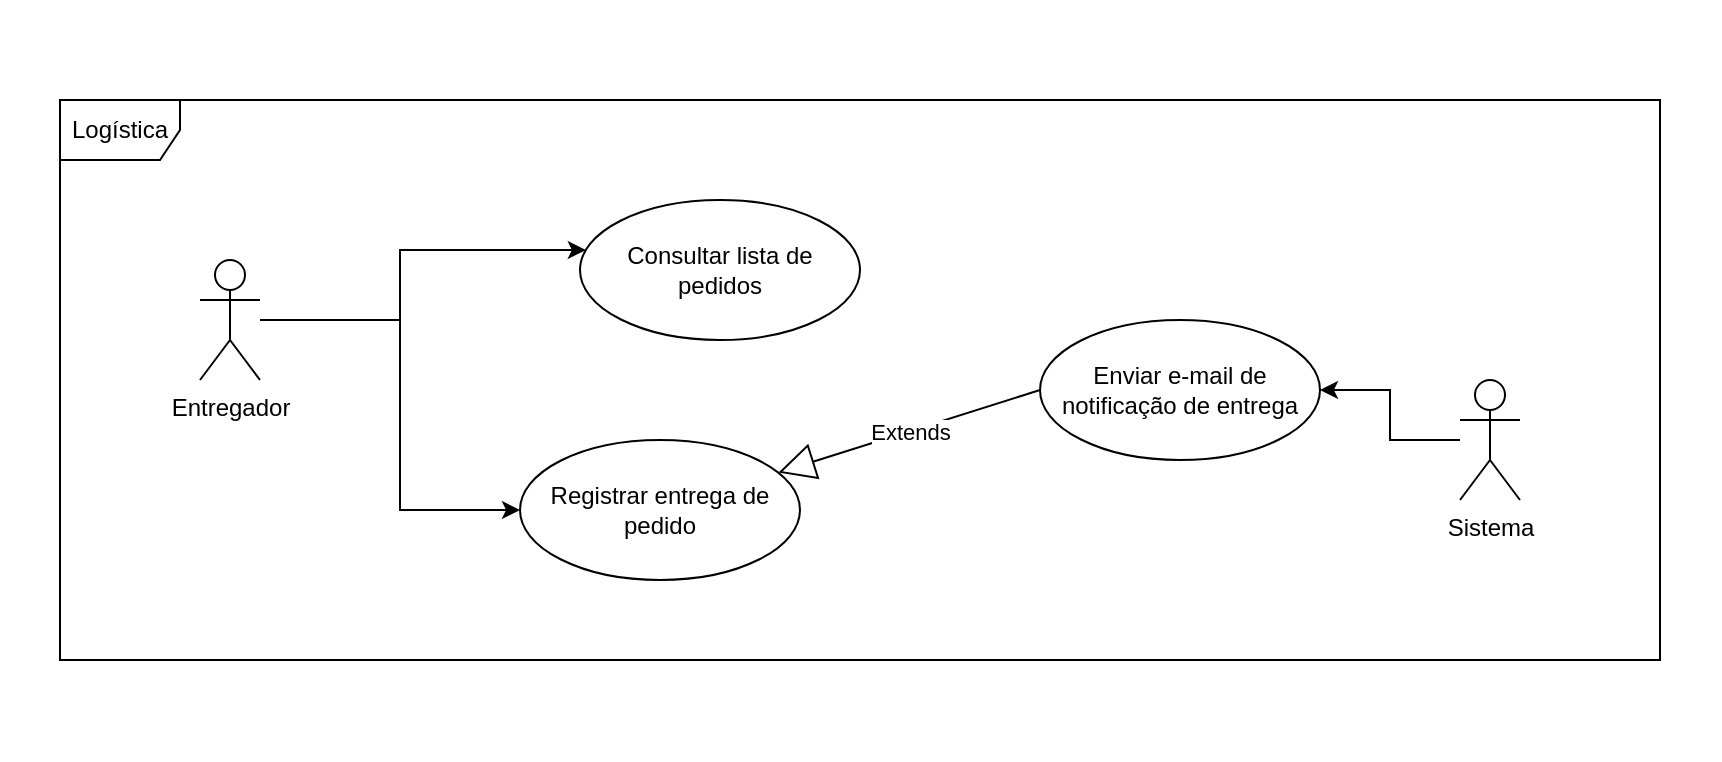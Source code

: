 <mxfile version="14.5.1" type="device" pages="3"><diagram id="OIJEcE-S6tIncI8lCM_F" name="Casos de uso"><mxGraphModel dx="1310" dy="639" grid="1" gridSize="10" guides="1" tooltips="1" connect="1" arrows="1" fold="1" page="1" pageScale="1" pageWidth="1169" pageHeight="827" math="0" shadow="0"><root><mxCell id="0"/><mxCell id="1" parent="0"/><mxCell id="fCjv0VnKyrSGMZx93pz_-12" value="" style="rounded=0;whiteSpace=wrap;html=1;strokeColor=none;" vertex="1" parent="1"><mxGeometry x="40" y="100" width="860" height="380" as="geometry"/></mxCell><mxCell id="fCjv0VnKyrSGMZx93pz_-8" value="Logística" style="shape=umlFrame;whiteSpace=wrap;html=1;" vertex="1" parent="1"><mxGeometry x="70" y="150" width="800" height="280" as="geometry"/></mxCell><mxCell id="fCjv0VnKyrSGMZx93pz_-5" style="edgeStyle=orthogonalEdgeStyle;rounded=0;orthogonalLoop=1;jettySize=auto;html=1;" edge="1" parent="1" source="fCjv0VnKyrSGMZx93pz_-1" target="fCjv0VnKyrSGMZx93pz_-2"><mxGeometry relative="1" as="geometry"><Array as="points"><mxPoint x="240" y="260"/><mxPoint x="240" y="225"/></Array></mxGeometry></mxCell><mxCell id="fCjv0VnKyrSGMZx93pz_-6" style="edgeStyle=orthogonalEdgeStyle;rounded=0;orthogonalLoop=1;jettySize=auto;html=1;entryX=0;entryY=0.5;entryDx=0;entryDy=0;" edge="1" parent="1" source="fCjv0VnKyrSGMZx93pz_-1" target="fCjv0VnKyrSGMZx93pz_-3"><mxGeometry relative="1" as="geometry"><Array as="points"><mxPoint x="240" y="260"/><mxPoint x="240" y="355"/></Array></mxGeometry></mxCell><mxCell id="fCjv0VnKyrSGMZx93pz_-1" value="Entregador" style="shape=umlActor;verticalLabelPosition=bottom;verticalAlign=top;html=1;" vertex="1" parent="1"><mxGeometry x="140" y="230" width="30" height="60" as="geometry"/></mxCell><mxCell id="fCjv0VnKyrSGMZx93pz_-2" value="Consultar lista de pedidos" style="ellipse;whiteSpace=wrap;html=1;" vertex="1" parent="1"><mxGeometry x="330" y="200" width="140" height="70" as="geometry"/></mxCell><mxCell id="fCjv0VnKyrSGMZx93pz_-3" value="Registrar entrega de pedido" style="ellipse;whiteSpace=wrap;html=1;" vertex="1" parent="1"><mxGeometry x="300" y="320" width="140" height="70" as="geometry"/></mxCell><mxCell id="fCjv0VnKyrSGMZx93pz_-4" value="Enviar e-mail de notificação de entrega" style="ellipse;whiteSpace=wrap;html=1;" vertex="1" parent="1"><mxGeometry x="560" y="260" width="140" height="70" as="geometry"/></mxCell><mxCell id="fCjv0VnKyrSGMZx93pz_-9" value="Extends" style="endArrow=block;endSize=16;endFill=0;html=1;exitX=0;exitY=0.5;exitDx=0;exitDy=0;" edge="1" parent="1" source="fCjv0VnKyrSGMZx93pz_-4" target="fCjv0VnKyrSGMZx93pz_-3"><mxGeometry width="160" relative="1" as="geometry"><mxPoint x="500" y="380" as="sourcePoint"/><mxPoint x="370" y="530" as="targetPoint"/></mxGeometry></mxCell><mxCell id="fCjv0VnKyrSGMZx93pz_-11" style="edgeStyle=orthogonalEdgeStyle;rounded=0;orthogonalLoop=1;jettySize=auto;html=1;entryX=1;entryY=0.5;entryDx=0;entryDy=0;" edge="1" parent="1" source="fCjv0VnKyrSGMZx93pz_-10" target="fCjv0VnKyrSGMZx93pz_-4"><mxGeometry relative="1" as="geometry"/></mxCell><mxCell id="fCjv0VnKyrSGMZx93pz_-10" value="Sistema" style="shape=umlActor;verticalLabelPosition=bottom;verticalAlign=top;html=1;" vertex="1" parent="1"><mxGeometry x="770" y="290" width="30" height="60" as="geometry"/></mxCell></root></mxGraphModel></diagram><diagram id="f0Esxg437aY4hBrc2mkw" name="Componentes"><mxGraphModel dx="1572" dy="767" grid="1" gridSize="10" guides="1" tooltips="1" connect="1" arrows="1" fold="1" page="1" pageScale="1" pageWidth="1169" pageHeight="827" math="0" shadow="0"><root><mxCell id="XNM05asR3itKIWe3H2-n-0"/><mxCell id="XNM05asR3itKIWe3H2-n-1" parent="XNM05asR3itKIWe3H2-n-0"/><mxCell id="agsGahUY-biNPyNosB7k-0" value="" style="rounded=0;whiteSpace=wrap;html=1;strokeColor=none;" vertex="1" parent="XNM05asR3itKIWe3H2-n-1"><mxGeometry x="20" y="210" width="740" height="310" as="geometry"/></mxCell><mxCell id="i-ZSKLQXr4qi-jiGxZz_-0" value="logistica" style="shape=umlFrame;whiteSpace=wrap;html=1;" vertex="1" parent="XNM05asR3itKIWe3H2-n-1"><mxGeometry x="80" y="240" width="620" height="230" as="geometry"/></mxCell><mxCell id="0kkrecd6WIhxv9JgFtEH-0" value="Gestão&#10;de Pedidos em Logística" style="shape=module;align=left;spacingLeft=20;align=center;verticalAlign=top;" vertex="1" parent="XNM05asR3itKIWe3H2-n-1"><mxGeometry x="120" y="300" width="220" height="110" as="geometry"/></mxCell><mxCell id="0kkrecd6WIhxv9JgFtEH-1" value="Envio&#10;de E-mails" style="shape=module;align=left;spacingLeft=20;align=center;verticalAlign=top;" vertex="1" parent="XNM05asR3itKIWe3H2-n-1"><mxGeometry x="460" y="313.75" width="180" height="82.5" as="geometry"/></mxCell></root></mxGraphModel></diagram><diagram id="c6QBNTg36czez2vKoMFW" name="Modelo de dados"><mxGraphModel dx="2246" dy="1096" grid="1" gridSize="10" guides="1" tooltips="1" connect="1" arrows="1" fold="1" page="1" pageScale="1" pageWidth="1169" pageHeight="827" math="0" shadow="0"><root><mxCell id="AXxZAahPB263d-aWGpEF-0"/><mxCell id="AXxZAahPB263d-aWGpEF-1" parent="AXxZAahPB263d-aWGpEF-0"/><mxCell id="yHd-gLZR7viz_2fd2K6I-1" value="" style="rounded=0;whiteSpace=wrap;html=1;strokeColor=none;" vertex="1" parent="AXxZAahPB263d-aWGpEF-1"><mxGeometry x="80" y="70" width="730" height="1030" as="geometry"/></mxCell><mxCell id="m1czdqpcdwgKhe1FyL-c-0" value="email" style="shape=umlFrame;whiteSpace=wrap;html=1;" vertex="1" parent="AXxZAahPB263d-aWGpEF-1"><mxGeometry x="160" y="760" width="570" height="300" as="geometry"/></mxCell><mxCell id="m1czdqpcdwgKhe1FyL-c-7" style="edgeStyle=orthogonalEdgeStyle;rounded=0;orthogonalLoop=1;jettySize=auto;html=1;startArrow=diamond;startFill=1;endArrow=classic;endFill=1;strokeWidth=2;" edge="1" parent="AXxZAahPB263d-aWGpEF-1" source="Xb_jw-zj6qfTWIrtMjIj-0" target="m1czdqpcdwgKhe1FyL-c-1"><mxGeometry relative="1" as="geometry"/></mxCell><mxCell id="Xb_jw-zj6qfTWIrtMjIj-0" value="PedidoLogistica" style="swimlane;fontStyle=0;childLayout=stackLayout;horizontal=1;startSize=26;fillColor=none;horizontalStack=0;resizeParent=1;resizeParentMax=0;resizeLast=0;collapsible=1;marginBottom=0;" vertex="1" parent="AXxZAahPB263d-aWGpEF-1"><mxGeometry x="220" y="200" width="140" height="104" as="geometry"/></mxCell><mxCell id="Xb_jw-zj6qfTWIrtMjIj-1" value="+ idPedido: long" style="text;strokeColor=none;fillColor=none;align=left;verticalAlign=top;spacingLeft=4;spacingRight=4;overflow=hidden;rotatable=0;points=[[0,0.5],[1,0.5]];portConstraint=eastwest;" vertex="1" parent="Xb_jw-zj6qfTWIrtMjIj-0"><mxGeometry y="26" width="140" height="26" as="geometry"/></mxCell><mxCell id="m1czdqpcdwgKhe1FyL-c-11" value="+ emailContato: String" style="text;strokeColor=none;fillColor=none;align=left;verticalAlign=top;spacingLeft=4;spacingRight=4;overflow=hidden;rotatable=0;points=[[0,0.5],[1,0.5]];portConstraint=eastwest;" vertex="1" parent="Xb_jw-zj6qfTWIrtMjIj-0"><mxGeometry y="52" width="140" height="26" as="geometry"/></mxCell><mxCell id="m1czdqpcdwgKhe1FyL-c-10" value="+ foneContato: String" style="text;strokeColor=none;fillColor=none;align=left;verticalAlign=top;spacingLeft=4;spacingRight=4;overflow=hidden;rotatable=0;points=[[0,0.5],[1,0.5]];portConstraint=eastwest;" vertex="1" parent="Xb_jw-zj6qfTWIrtMjIj-0"><mxGeometry y="78" width="140" height="26" as="geometry"/></mxCell><mxCell id="Xb_jw-zj6qfTWIrtMjIj-16" style="edgeStyle=orthogonalEdgeStyle;rounded=0;orthogonalLoop=1;jettySize=auto;html=1;startArrow=block;startFill=0;endArrow=none;endFill=0;strokeWidth=2;" edge="1" parent="AXxZAahPB263d-aWGpEF-1" source="Xb_jw-zj6qfTWIrtMjIj-6" target="Xb_jw-zj6qfTWIrtMjIj-10"><mxGeometry relative="1" as="geometry"/></mxCell><mxCell id="Xb_jw-zj6qfTWIrtMjIj-6" value="MovimentoLogistica" style="swimlane;fontStyle=0;childLayout=stackLayout;horizontal=1;startSize=26;fillColor=none;horizontalStack=0;resizeParent=1;resizeParentMax=0;resizeLast=0;collapsible=1;marginBottom=0;" vertex="1" parent="AXxZAahPB263d-aWGpEF-1"><mxGeometry x="510" y="246" width="170" height="130" as="geometry"/></mxCell><mxCell id="Xb_jw-zj6qfTWIrtMjIj-7" value="+ idMovimentoLogistica: long" style="text;strokeColor=none;fillColor=none;align=left;verticalAlign=top;spacingLeft=4;spacingRight=4;overflow=hidden;rotatable=0;points=[[0,0.5],[1,0.5]];portConstraint=eastwest;" vertex="1" parent="Xb_jw-zj6qfTWIrtMjIj-6"><mxGeometry y="26" width="170" height="26" as="geometry"/></mxCell><mxCell id="Xb_jw-zj6qfTWIrtMjIj-14" value="+ idPedido: long" style="text;strokeColor=none;fillColor=none;align=left;verticalAlign=top;spacingLeft=4;spacingRight=4;overflow=hidden;rotatable=0;points=[[0,0.5],[1,0.5]];portConstraint=eastwest;" vertex="1" parent="Xb_jw-zj6qfTWIrtMjIj-6"><mxGeometry y="52" width="170" height="26" as="geometry"/></mxCell><mxCell id="Xb_jw-zj6qfTWIrtMjIj-8" value="+ tipoMovimento: String" style="text;strokeColor=none;fillColor=none;align=left;verticalAlign=top;spacingLeft=4;spacingRight=4;overflow=hidden;rotatable=0;points=[[0,0.5],[1,0.5]];portConstraint=eastwest;" vertex="1" parent="Xb_jw-zj6qfTWIrtMjIj-6"><mxGeometry y="78" width="170" height="26" as="geometry"/></mxCell><mxCell id="yHd-gLZR7viz_2fd2K6I-2" value="+ dtMovimento: Date" style="text;strokeColor=none;fillColor=none;align=left;verticalAlign=top;spacingLeft=4;spacingRight=4;overflow=hidden;rotatable=0;points=[[0,0.5],[1,0.5]];portConstraint=eastwest;" vertex="1" parent="Xb_jw-zj6qfTWIrtMjIj-6"><mxGeometry y="104" width="170" height="26" as="geometry"/></mxCell><mxCell id="Xb_jw-zj6qfTWIrtMjIj-10" value="Entrega" style="swimlane;fontStyle=0;childLayout=stackLayout;horizontal=1;startSize=26;fillColor=none;horizontalStack=0;resizeParent=1;resizeParentMax=0;resizeLast=0;collapsible=1;marginBottom=0;" vertex="1" parent="AXxZAahPB263d-aWGpEF-1"><mxGeometry x="512.5" y="470" width="165" height="78" as="geometry"/></mxCell><mxCell id="Xb_jw-zj6qfTWIrtMjIj-11" value="+ idMovimentoLogistica: long" style="text;strokeColor=none;fillColor=none;align=left;verticalAlign=top;spacingLeft=4;spacingRight=4;overflow=hidden;rotatable=0;points=[[0,0.5],[1,0.5]];portConstraint=eastwest;" vertex="1" parent="Xb_jw-zj6qfTWIrtMjIj-10"><mxGeometry y="26" width="165" height="26" as="geometry"/></mxCell><mxCell id="Xb_jw-zj6qfTWIrtMjIj-12" value="+ cpfRecebedor: String" style="text;strokeColor=none;fillColor=none;align=left;verticalAlign=top;spacingLeft=4;spacingRight=4;overflow=hidden;rotatable=0;points=[[0,0.5],[1,0.5]];portConstraint=eastwest;" vertex="1" parent="Xb_jw-zj6qfTWIrtMjIj-10"><mxGeometry y="52" width="165" height="26" as="geometry"/></mxCell><mxCell id="Xb_jw-zj6qfTWIrtMjIj-15" style="edgeStyle=orthogonalEdgeStyle;rounded=0;orthogonalLoop=1;jettySize=auto;html=1;startArrow=diamond;startFill=0;strokeWidth=2;" edge="1" parent="AXxZAahPB263d-aWGpEF-1" source="Xb_jw-zj6qfTWIrtMjIj-1" target="Xb_jw-zj6qfTWIrtMjIj-6"><mxGeometry relative="1" as="geometry"/></mxCell><mxCell id="Xb_jw-zj6qfTWIrtMjIj-17" value="Especialização" style="text;html=1;strokeColor=none;fillColor=none;align=center;verticalAlign=middle;whiteSpace=wrap;rounded=0;" vertex="1" parent="AXxZAahPB263d-aWGpEF-1"><mxGeometry x="590" y="420" width="100" height="20" as="geometry"/></mxCell><mxCell id="Xb_jw-zj6qfTWIrtMjIj-18" value="Agregação" style="text;html=1;strokeColor=none;fillColor=none;align=center;verticalAlign=middle;whiteSpace=wrap;rounded=0;" vertex="1" parent="AXxZAahPB263d-aWGpEF-1"><mxGeometry x="380" y="310" width="80" height="20" as="geometry"/></mxCell><mxCell id="yHd-gLZR7viz_2fd2K6I-0" value="gestao-logistica" style="shape=umlFrame;whiteSpace=wrap;html=1;" vertex="1" parent="AXxZAahPB263d-aWGpEF-1"><mxGeometry x="160" y="130" width="570" height="609" as="geometry"/></mxCell><mxCell id="LIOxoYkf5FdFABC83ksh-0" value="Email" style="swimlane;fontStyle=0;childLayout=stackLayout;horizontal=1;startSize=26;fillColor=none;horizontalStack=0;resizeParent=1;resizeParentMax=0;resizeLast=0;collapsible=1;marginBottom=0;" vertex="1" parent="AXxZAahPB263d-aWGpEF-1"><mxGeometry x="270" y="790" width="140" height="234" as="geometry"/></mxCell><mxCell id="LIOxoYkf5FdFABC83ksh-1" value="+ idEmail: long" style="text;strokeColor=none;fillColor=none;align=left;verticalAlign=top;spacingLeft=4;spacingRight=4;overflow=hidden;rotatable=0;points=[[0,0.5],[1,0.5]];portConstraint=eastwest;" vertex="1" parent="LIOxoYkf5FdFABC83ksh-0"><mxGeometry y="26" width="140" height="26" as="geometry"/></mxCell><mxCell id="LIOxoYkf5FdFABC83ksh-8" value="+ from: String" style="text;strokeColor=none;fillColor=none;align=left;verticalAlign=top;spacingLeft=4;spacingRight=4;overflow=hidden;rotatable=0;points=[[0,0.5],[1,0.5]];portConstraint=eastwest;" vertex="1" parent="LIOxoYkf5FdFABC83ksh-0"><mxGeometry y="52" width="140" height="26" as="geometry"/></mxCell><mxCell id="LIOxoYkf5FdFABC83ksh-2" value="+ to: String" style="text;strokeColor=none;fillColor=none;align=left;verticalAlign=top;spacingLeft=4;spacingRight=4;overflow=hidden;rotatable=0;points=[[0,0.5],[1,0.5]];portConstraint=eastwest;" vertex="1" parent="LIOxoYkf5FdFABC83ksh-0"><mxGeometry y="78" width="140" height="26" as="geometry"/></mxCell><mxCell id="LIOxoYkf5FdFABC83ksh-3" value="+ cc: String" style="text;strokeColor=none;fillColor=none;align=left;verticalAlign=top;spacingLeft=4;spacingRight=4;overflow=hidden;rotatable=0;points=[[0,0.5],[1,0.5]];portConstraint=eastwest;" vertex="1" parent="LIOxoYkf5FdFABC83ksh-0"><mxGeometry y="104" width="140" height="26" as="geometry"/></mxCell><mxCell id="LIOxoYkf5FdFABC83ksh-5" value="+ cco: String" style="text;strokeColor=none;fillColor=none;align=left;verticalAlign=top;spacingLeft=4;spacingRight=4;overflow=hidden;rotatable=0;points=[[0,0.5],[1,0.5]];portConstraint=eastwest;" vertex="1" parent="LIOxoYkf5FdFABC83ksh-0"><mxGeometry y="130" width="140" height="26" as="geometry"/></mxCell><mxCell id="LIOxoYkf5FdFABC83ksh-6" value="+ dtEmail: Date" style="text;strokeColor=none;fillColor=none;align=left;verticalAlign=top;spacingLeft=4;spacingRight=4;overflow=hidden;rotatable=0;points=[[0,0.5],[1,0.5]];portConstraint=eastwest;" vertex="1" parent="LIOxoYkf5FdFABC83ksh-0"><mxGeometry y="156" width="140" height="26" as="geometry"/></mxCell><mxCell id="LIOxoYkf5FdFABC83ksh-7" value="+ subject: String" style="text;strokeColor=none;fillColor=none;align=left;verticalAlign=top;spacingLeft=4;spacingRight=4;overflow=hidden;rotatable=0;points=[[0,0.5],[1,0.5]];portConstraint=eastwest;" vertex="1" parent="LIOxoYkf5FdFABC83ksh-0"><mxGeometry y="182" width="140" height="26" as="geometry"/></mxCell><mxCell id="LIOxoYkf5FdFABC83ksh-4" value="+ body: String" style="text;strokeColor=none;fillColor=none;align=left;verticalAlign=top;spacingLeft=4;spacingRight=4;overflow=hidden;rotatable=0;points=[[0,0.5],[1,0.5]];portConstraint=eastwest;" vertex="1" parent="LIOxoYkf5FdFABC83ksh-0"><mxGeometry y="208" width="140" height="26" as="geometry"/></mxCell><mxCell id="LIOxoYkf5FdFABC83ksh-9" value="MovLogisticaEmail" style="swimlane;fontStyle=0;childLayout=stackLayout;horizontal=1;startSize=26;fillColor=none;horizontalStack=0;resizeParent=1;resizeParentMax=0;resizeLast=0;collapsible=1;marginBottom=0;" vertex="1" parent="AXxZAahPB263d-aWGpEF-1"><mxGeometry x="220" y="610" width="190" height="78" as="geometry"/></mxCell><mxCell id="LIOxoYkf5FdFABC83ksh-10" value="+ idMovimentoLogistica: long" style="text;strokeColor=none;fillColor=none;align=left;verticalAlign=top;spacingLeft=4;spacingRight=4;overflow=hidden;rotatable=0;points=[[0,0.5],[1,0.5]];portConstraint=eastwest;" vertex="1" parent="LIOxoYkf5FdFABC83ksh-9"><mxGeometry y="26" width="190" height="26" as="geometry"/></mxCell><mxCell id="LIOxoYkf5FdFABC83ksh-12" value="+ idEmail: long" style="text;strokeColor=none;fillColor=none;align=left;verticalAlign=top;spacingLeft=4;spacingRight=4;overflow=hidden;rotatable=0;points=[[0,0.5],[1,0.5]];portConstraint=eastwest;" vertex="1" parent="LIOxoYkf5FdFABC83ksh-9"><mxGeometry y="52" width="190" height="26" as="geometry"/></mxCell><mxCell id="m1czdqpcdwgKhe1FyL-c-1" value="EnderecoEntrega" style="swimlane;fontStyle=0;childLayout=stackLayout;horizontal=1;startSize=26;fillColor=none;horizontalStack=0;resizeParent=1;resizeParentMax=0;resizeLast=0;collapsible=1;marginBottom=0;" vertex="1" parent="AXxZAahPB263d-aWGpEF-1"><mxGeometry x="220" y="398" width="140" height="182" as="geometry"/></mxCell><mxCell id="m1czdqpcdwgKhe1FyL-c-8" value="+ idEndereco: String" style="text;strokeColor=none;fillColor=none;align=left;verticalAlign=top;spacingLeft=4;spacingRight=4;overflow=hidden;rotatable=0;points=[[0,0.5],[1,0.5]];portConstraint=eastwest;" vertex="1" parent="m1czdqpcdwgKhe1FyL-c-1"><mxGeometry y="26" width="140" height="26" as="geometry"/></mxCell><mxCell id="m1czdqpcdwgKhe1FyL-c-2" value="+ cep: String" style="text;strokeColor=none;fillColor=none;align=left;verticalAlign=top;spacingLeft=4;spacingRight=4;overflow=hidden;rotatable=0;points=[[0,0.5],[1,0.5]];portConstraint=eastwest;" vertex="1" parent="m1czdqpcdwgKhe1FyL-c-1"><mxGeometry y="52" width="140" height="26" as="geometry"/></mxCell><mxCell id="m1czdqpcdwgKhe1FyL-c-3" value="+ municipio: String" style="text;strokeColor=none;fillColor=none;align=left;verticalAlign=top;spacingLeft=4;spacingRight=4;overflow=hidden;rotatable=0;points=[[0,0.5],[1,0.5]];portConstraint=eastwest;" vertex="1" parent="m1czdqpcdwgKhe1FyL-c-1"><mxGeometry y="78" width="140" height="26" as="geometry"/></mxCell><mxCell id="m1czdqpcdwgKhe1FyL-c-5" value="+ bairro: String" style="text;strokeColor=none;fillColor=none;align=left;verticalAlign=top;spacingLeft=4;spacingRight=4;overflow=hidden;rotatable=0;points=[[0,0.5],[1,0.5]];portConstraint=eastwest;" vertex="1" parent="m1czdqpcdwgKhe1FyL-c-1"><mxGeometry y="104" width="140" height="26" as="geometry"/></mxCell><mxCell id="m1czdqpcdwgKhe1FyL-c-6" value="+ logradouro: String" style="text;strokeColor=none;fillColor=none;align=left;verticalAlign=top;spacingLeft=4;spacingRight=4;overflow=hidden;rotatable=0;points=[[0,0.5],[1,0.5]];portConstraint=eastwest;" vertex="1" parent="m1czdqpcdwgKhe1FyL-c-1"><mxGeometry y="130" width="140" height="26" as="geometry"/></mxCell><mxCell id="m1czdqpcdwgKhe1FyL-c-4" value="+ numero: String" style="text;strokeColor=none;fillColor=none;align=left;verticalAlign=top;spacingLeft=4;spacingRight=4;overflow=hidden;rotatable=0;points=[[0,0.5],[1,0.5]];portConstraint=eastwest;" vertex="1" parent="m1czdqpcdwgKhe1FyL-c-1"><mxGeometry y="156" width="140" height="26" as="geometry"/></mxCell><mxCell id="m1czdqpcdwgKhe1FyL-c-9" value="Composição" style="text;html=1;strokeColor=none;fillColor=none;align=center;verticalAlign=middle;whiteSpace=wrap;rounded=0;" vertex="1" parent="AXxZAahPB263d-aWGpEF-1"><mxGeometry x="210" y="340" width="80" height="20" as="geometry"/></mxCell></root></mxGraphModel></diagram></mxfile>